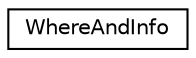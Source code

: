digraph "Graphical Class Hierarchy"
{
 // LATEX_PDF_SIZE
  edge [fontname="Helvetica",fontsize="10",labelfontname="Helvetica",labelfontsize="10"];
  node [fontname="Helvetica",fontsize="10",shape=record];
  rankdir="LR";
  Node0 [label="WhereAndInfo",height=0.2,width=0.4,color="black", fillcolor="white", style="filled",URL="$db/d1b/sqlite3_8c.html#d6/d06/structWhereAndInfo",tooltip=" "];
}
